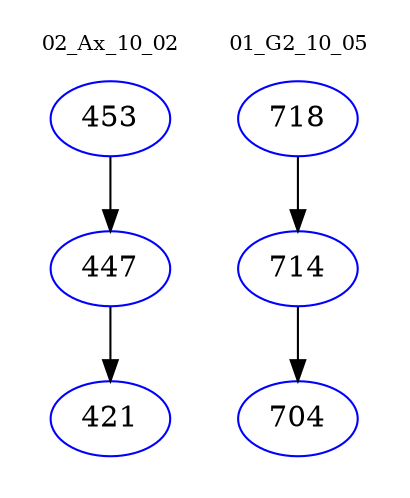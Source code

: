 digraph{
subgraph cluster_0 {
color = white
label = "02_Ax_10_02";
fontsize=10;
T0_453 [label="453", color="blue"]
T0_453 -> T0_447 [color="black"]
T0_447 [label="447", color="blue"]
T0_447 -> T0_421 [color="black"]
T0_421 [label="421", color="blue"]
}
subgraph cluster_1 {
color = white
label = "01_G2_10_05";
fontsize=10;
T1_718 [label="718", color="blue"]
T1_718 -> T1_714 [color="black"]
T1_714 [label="714", color="blue"]
T1_714 -> T1_704 [color="black"]
T1_704 [label="704", color="blue"]
}
}
